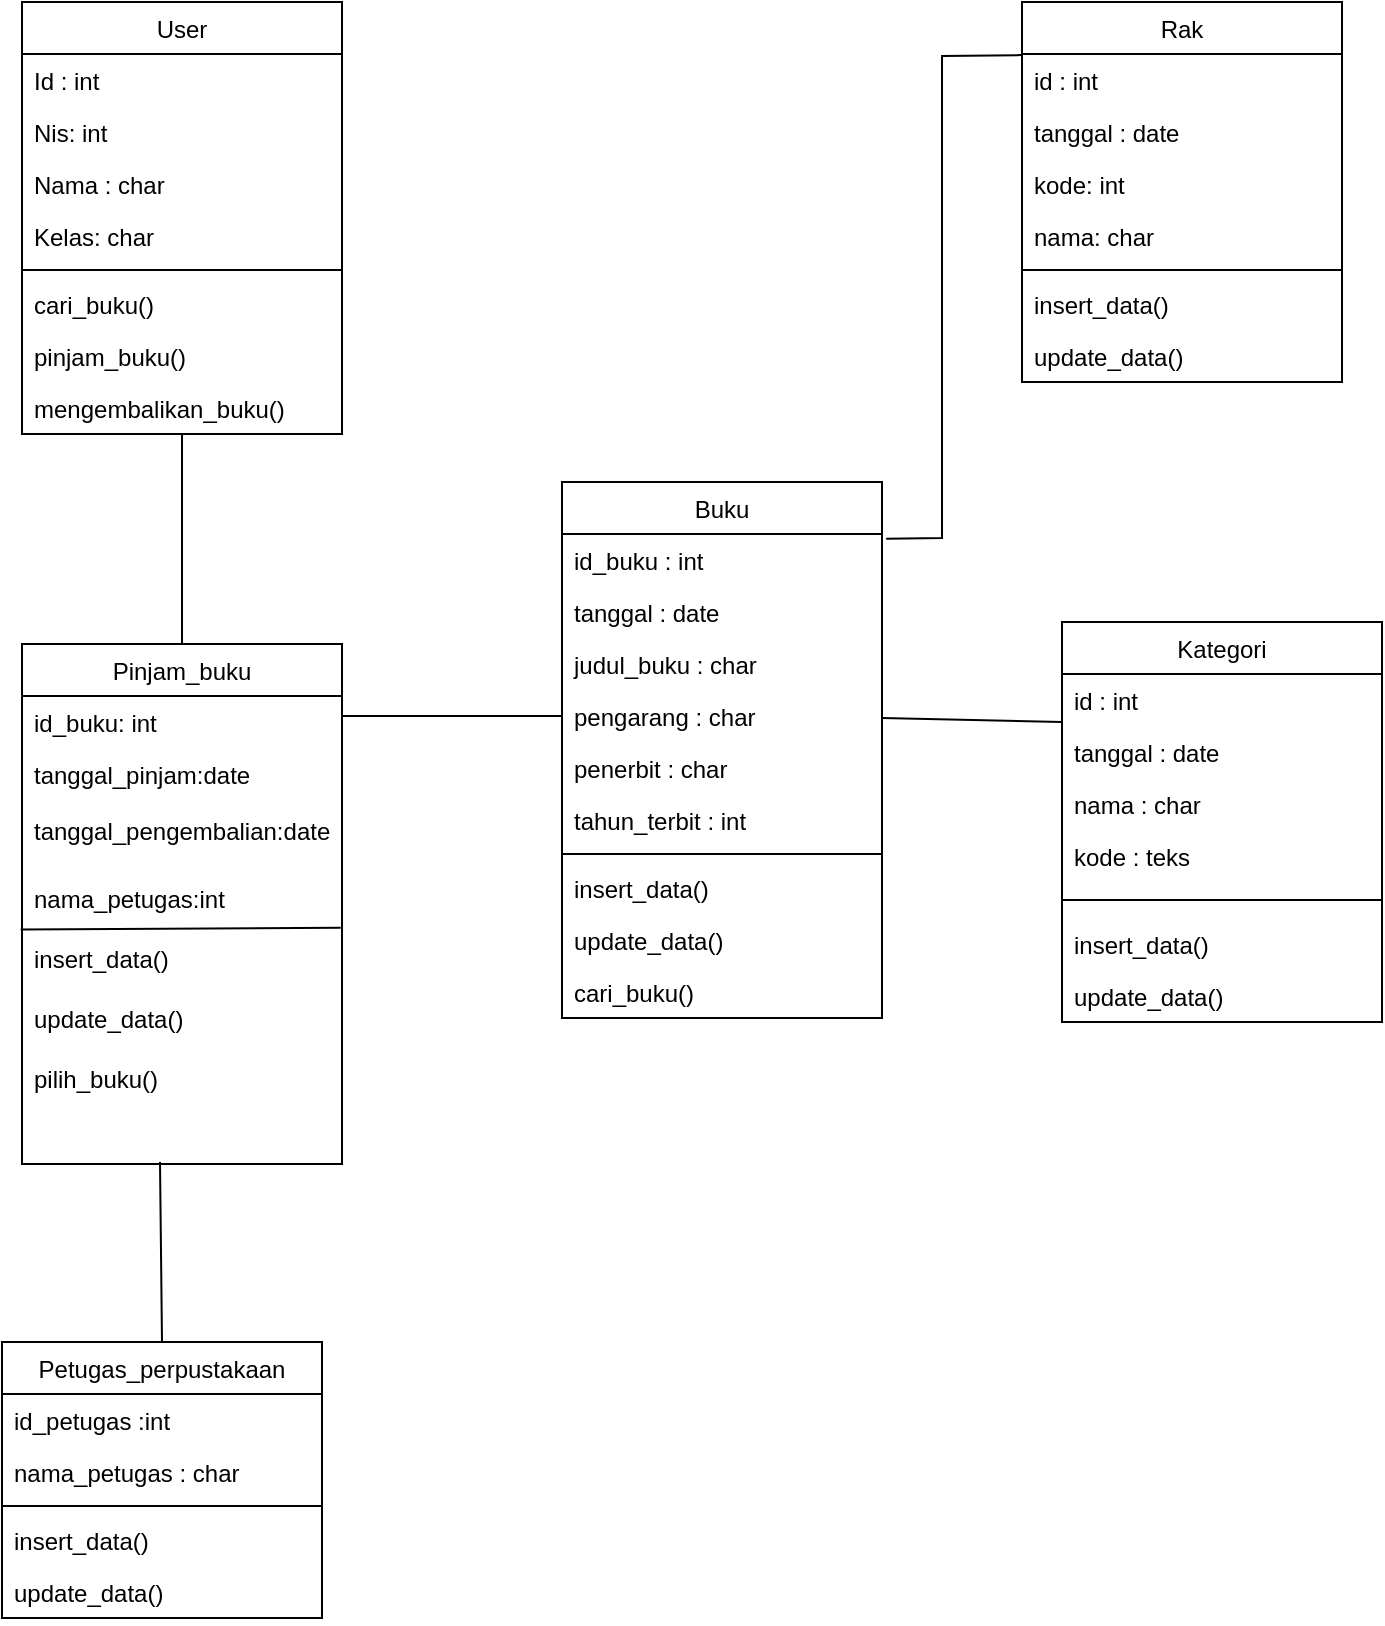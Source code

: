 <mxfile version="22.0.8" type="github">
  <diagram id="C5RBs43oDa-KdzZeNtuy" name="Page-1">
    <mxGraphModel dx="897" dy="562" grid="1" gridSize="10" guides="1" tooltips="1" connect="1" arrows="1" fold="1" page="1" pageScale="1" pageWidth="827" pageHeight="1169" math="0" shadow="0">
      <root>
        <mxCell id="WIyWlLk6GJQsqaUBKTNV-0" />
        <mxCell id="WIyWlLk6GJQsqaUBKTNV-1" parent="WIyWlLk6GJQsqaUBKTNV-0" />
        <mxCell id="zkfFHV4jXpPFQw0GAbJ--0" value="User" style="swimlane;fontStyle=0;align=center;verticalAlign=top;childLayout=stackLayout;horizontal=1;startSize=26;horizontalStack=0;resizeParent=1;resizeLast=0;collapsible=1;marginBottom=0;rounded=0;shadow=0;strokeWidth=1;" parent="WIyWlLk6GJQsqaUBKTNV-1" vertex="1">
          <mxGeometry x="90" y="120" width="160" height="216" as="geometry">
            <mxRectangle x="230" y="140" width="160" height="26" as="alternateBounds" />
          </mxGeometry>
        </mxCell>
        <mxCell id="zkfFHV4jXpPFQw0GAbJ--1" value="Id : int" style="text;align=left;verticalAlign=top;spacingLeft=4;spacingRight=4;overflow=hidden;rotatable=0;points=[[0,0.5],[1,0.5]];portConstraint=eastwest;" parent="zkfFHV4jXpPFQw0GAbJ--0" vertex="1">
          <mxGeometry y="26" width="160" height="26" as="geometry" />
        </mxCell>
        <mxCell id="KRLGkJddJbUxluGvkjKv-42" value="Nis: int" style="text;align=left;verticalAlign=top;spacingLeft=4;spacingRight=4;overflow=hidden;rotatable=0;points=[[0,0.5],[1,0.5]];portConstraint=eastwest;rounded=0;shadow=0;html=0;" vertex="1" parent="zkfFHV4jXpPFQw0GAbJ--0">
          <mxGeometry y="52" width="160" height="26" as="geometry" />
        </mxCell>
        <mxCell id="zkfFHV4jXpPFQw0GAbJ--2" value="Nama : char" style="text;align=left;verticalAlign=top;spacingLeft=4;spacingRight=4;overflow=hidden;rotatable=0;points=[[0,0.5],[1,0.5]];portConstraint=eastwest;rounded=0;shadow=0;html=0;" parent="zkfFHV4jXpPFQw0GAbJ--0" vertex="1">
          <mxGeometry y="78" width="160" height="26" as="geometry" />
        </mxCell>
        <mxCell id="zkfFHV4jXpPFQw0GAbJ--3" value="Kelas: char" style="text;align=left;verticalAlign=top;spacingLeft=4;spacingRight=4;overflow=hidden;rotatable=0;points=[[0,0.5],[1,0.5]];portConstraint=eastwest;rounded=0;shadow=0;html=0;" parent="zkfFHV4jXpPFQw0GAbJ--0" vertex="1">
          <mxGeometry y="104" width="160" height="26" as="geometry" />
        </mxCell>
        <mxCell id="zkfFHV4jXpPFQw0GAbJ--4" value="" style="line;html=1;strokeWidth=1;align=left;verticalAlign=middle;spacingTop=-1;spacingLeft=3;spacingRight=3;rotatable=0;labelPosition=right;points=[];portConstraint=eastwest;" parent="zkfFHV4jXpPFQw0GAbJ--0" vertex="1">
          <mxGeometry y="130" width="160" height="8" as="geometry" />
        </mxCell>
        <mxCell id="zkfFHV4jXpPFQw0GAbJ--5" value="cari_buku()" style="text;align=left;verticalAlign=top;spacingLeft=4;spacingRight=4;overflow=hidden;rotatable=0;points=[[0,0.5],[1,0.5]];portConstraint=eastwest;" parent="zkfFHV4jXpPFQw0GAbJ--0" vertex="1">
          <mxGeometry y="138" width="160" height="26" as="geometry" />
        </mxCell>
        <mxCell id="KRLGkJddJbUxluGvkjKv-43" value="pinjam_buku()" style="text;align=left;verticalAlign=top;spacingLeft=4;spacingRight=4;overflow=hidden;rotatable=0;points=[[0,0.5],[1,0.5]];portConstraint=eastwest;" vertex="1" parent="zkfFHV4jXpPFQw0GAbJ--0">
          <mxGeometry y="164" width="160" height="26" as="geometry" />
        </mxCell>
        <mxCell id="KRLGkJddJbUxluGvkjKv-45" value="mengembalikan_buku()" style="text;align=left;verticalAlign=top;spacingLeft=4;spacingRight=4;overflow=hidden;rotatable=0;points=[[0,0.5],[1,0.5]];portConstraint=eastwest;" vertex="1" parent="zkfFHV4jXpPFQw0GAbJ--0">
          <mxGeometry y="190" width="160" height="26" as="geometry" />
        </mxCell>
        <mxCell id="zkfFHV4jXpPFQw0GAbJ--17" value="Buku" style="swimlane;fontStyle=0;align=center;verticalAlign=top;childLayout=stackLayout;horizontal=1;startSize=26;horizontalStack=0;resizeParent=1;resizeLast=0;collapsible=1;marginBottom=0;rounded=0;shadow=0;strokeWidth=1;" parent="WIyWlLk6GJQsqaUBKTNV-1" vertex="1">
          <mxGeometry x="360" y="360" width="160" height="268" as="geometry">
            <mxRectangle x="550" y="140" width="160" height="26" as="alternateBounds" />
          </mxGeometry>
        </mxCell>
        <mxCell id="zkfFHV4jXpPFQw0GAbJ--18" value="id_buku : int " style="text;align=left;verticalAlign=top;spacingLeft=4;spacingRight=4;overflow=hidden;rotatable=0;points=[[0,0.5],[1,0.5]];portConstraint=eastwest;" parent="zkfFHV4jXpPFQw0GAbJ--17" vertex="1">
          <mxGeometry y="26" width="160" height="26" as="geometry" />
        </mxCell>
        <mxCell id="zkfFHV4jXpPFQw0GAbJ--21" value="tanggal : date" style="text;align=left;verticalAlign=top;spacingLeft=4;spacingRight=4;overflow=hidden;rotatable=0;points=[[0,0.5],[1,0.5]];portConstraint=eastwest;rounded=0;shadow=0;html=0;" parent="zkfFHV4jXpPFQw0GAbJ--17" vertex="1">
          <mxGeometry y="52" width="160" height="26" as="geometry" />
        </mxCell>
        <mxCell id="KRLGkJddJbUxluGvkjKv-1" value="judul_buku : char" style="text;align=left;verticalAlign=top;spacingLeft=4;spacingRight=4;overflow=hidden;rotatable=0;points=[[0,0.5],[1,0.5]];portConstraint=eastwest;rounded=0;shadow=0;html=0;" vertex="1" parent="zkfFHV4jXpPFQw0GAbJ--17">
          <mxGeometry y="78" width="160" height="26" as="geometry" />
        </mxCell>
        <mxCell id="zkfFHV4jXpPFQw0GAbJ--19" value="pengarang : char" style="text;align=left;verticalAlign=top;spacingLeft=4;spacingRight=4;overflow=hidden;rotatable=0;points=[[0,0.5],[1,0.5]];portConstraint=eastwest;rounded=0;shadow=0;html=0;" parent="zkfFHV4jXpPFQw0GAbJ--17" vertex="1">
          <mxGeometry y="104" width="160" height="26" as="geometry" />
        </mxCell>
        <mxCell id="zkfFHV4jXpPFQw0GAbJ--20" value="penerbit : char" style="text;align=left;verticalAlign=top;spacingLeft=4;spacingRight=4;overflow=hidden;rotatable=0;points=[[0,0.5],[1,0.5]];portConstraint=eastwest;rounded=0;shadow=0;html=0;" parent="zkfFHV4jXpPFQw0GAbJ--17" vertex="1">
          <mxGeometry y="130" width="160" height="26" as="geometry" />
        </mxCell>
        <mxCell id="zkfFHV4jXpPFQw0GAbJ--22" value="tahun_terbit : int" style="text;align=left;verticalAlign=top;spacingLeft=4;spacingRight=4;overflow=hidden;rotatable=0;points=[[0,0.5],[1,0.5]];portConstraint=eastwest;rounded=0;shadow=0;html=0;" parent="zkfFHV4jXpPFQw0GAbJ--17" vertex="1">
          <mxGeometry y="156" width="160" height="26" as="geometry" />
        </mxCell>
        <mxCell id="zkfFHV4jXpPFQw0GAbJ--23" value="" style="line;html=1;strokeWidth=1;align=left;verticalAlign=middle;spacingTop=-1;spacingLeft=3;spacingRight=3;rotatable=0;labelPosition=right;points=[];portConstraint=eastwest;" parent="zkfFHV4jXpPFQw0GAbJ--17" vertex="1">
          <mxGeometry y="182" width="160" height="8" as="geometry" />
        </mxCell>
        <mxCell id="zkfFHV4jXpPFQw0GAbJ--24" value="insert_data()" style="text;align=left;verticalAlign=top;spacingLeft=4;spacingRight=4;overflow=hidden;rotatable=0;points=[[0,0.5],[1,0.5]];portConstraint=eastwest;" parent="zkfFHV4jXpPFQw0GAbJ--17" vertex="1">
          <mxGeometry y="190" width="160" height="26" as="geometry" />
        </mxCell>
        <mxCell id="zkfFHV4jXpPFQw0GAbJ--25" value="update_data()" style="text;align=left;verticalAlign=top;spacingLeft=4;spacingRight=4;overflow=hidden;rotatable=0;points=[[0,0.5],[1,0.5]];portConstraint=eastwest;" parent="zkfFHV4jXpPFQw0GAbJ--17" vertex="1">
          <mxGeometry y="216" width="160" height="26" as="geometry" />
        </mxCell>
        <mxCell id="KRLGkJddJbUxluGvkjKv-56" value="cari_buku()" style="text;align=left;verticalAlign=top;spacingLeft=4;spacingRight=4;overflow=hidden;rotatable=0;points=[[0,0.5],[1,0.5]];portConstraint=eastwest;" vertex="1" parent="zkfFHV4jXpPFQw0GAbJ--17">
          <mxGeometry y="242" width="160" height="26" as="geometry" />
        </mxCell>
        <mxCell id="KRLGkJddJbUxluGvkjKv-2" value="Petugas_perpustakaan" style="swimlane;fontStyle=0;align=center;verticalAlign=top;childLayout=stackLayout;horizontal=1;startSize=26;horizontalStack=0;resizeParent=1;resizeLast=0;collapsible=1;marginBottom=0;rounded=0;shadow=0;strokeWidth=1;" vertex="1" parent="WIyWlLk6GJQsqaUBKTNV-1">
          <mxGeometry x="80" y="790" width="160" height="138" as="geometry">
            <mxRectangle x="230" y="140" width="160" height="26" as="alternateBounds" />
          </mxGeometry>
        </mxCell>
        <mxCell id="KRLGkJddJbUxluGvkjKv-3" value="id_petugas :int" style="text;align=left;verticalAlign=top;spacingLeft=4;spacingRight=4;overflow=hidden;rotatable=0;points=[[0,0.5],[1,0.5]];portConstraint=eastwest;" vertex="1" parent="KRLGkJddJbUxluGvkjKv-2">
          <mxGeometry y="26" width="160" height="26" as="geometry" />
        </mxCell>
        <mxCell id="KRLGkJddJbUxluGvkjKv-4" value="nama_petugas : char" style="text;align=left;verticalAlign=top;spacingLeft=4;spacingRight=4;overflow=hidden;rotatable=0;points=[[0,0.5],[1,0.5]];portConstraint=eastwest;rounded=0;shadow=0;html=0;" vertex="1" parent="KRLGkJddJbUxluGvkjKv-2">
          <mxGeometry y="52" width="160" height="26" as="geometry" />
        </mxCell>
        <mxCell id="KRLGkJddJbUxluGvkjKv-6" value="" style="line;html=1;strokeWidth=1;align=left;verticalAlign=middle;spacingTop=-1;spacingLeft=3;spacingRight=3;rotatable=0;labelPosition=right;points=[];portConstraint=eastwest;" vertex="1" parent="KRLGkJddJbUxluGvkjKv-2">
          <mxGeometry y="78" width="160" height="8" as="geometry" />
        </mxCell>
        <mxCell id="KRLGkJddJbUxluGvkjKv-7" value="insert_data()" style="text;align=left;verticalAlign=top;spacingLeft=4;spacingRight=4;overflow=hidden;rotatable=0;points=[[0,0.5],[1,0.5]];portConstraint=eastwest;" vertex="1" parent="KRLGkJddJbUxluGvkjKv-2">
          <mxGeometry y="86" width="160" height="26" as="geometry" />
        </mxCell>
        <mxCell id="KRLGkJddJbUxluGvkjKv-53" value="update_data()" style="text;align=left;verticalAlign=top;spacingLeft=4;spacingRight=4;overflow=hidden;rotatable=0;points=[[0,0.5],[1,0.5]];portConstraint=eastwest;" vertex="1" parent="KRLGkJddJbUxluGvkjKv-2">
          <mxGeometry y="112" width="160" height="26" as="geometry" />
        </mxCell>
        <mxCell id="KRLGkJddJbUxluGvkjKv-9" value="Pinjam_buku" style="swimlane;fontStyle=0;align=center;verticalAlign=top;childLayout=stackLayout;horizontal=1;startSize=26;horizontalStack=0;resizeParent=1;resizeLast=0;collapsible=1;marginBottom=0;rounded=0;shadow=0;strokeWidth=1;" vertex="1" parent="WIyWlLk6GJQsqaUBKTNV-1">
          <mxGeometry x="90" y="441" width="160" height="260" as="geometry">
            <mxRectangle x="230" y="140" width="160" height="26" as="alternateBounds" />
          </mxGeometry>
        </mxCell>
        <mxCell id="KRLGkJddJbUxluGvkjKv-10" value="id_buku: int" style="text;align=left;verticalAlign=top;spacingLeft=4;spacingRight=4;overflow=hidden;rotatable=0;points=[[0,0.5],[1,0.5]];portConstraint=eastwest;" vertex="1" parent="KRLGkJddJbUxluGvkjKv-9">
          <mxGeometry y="26" width="160" height="26" as="geometry" />
        </mxCell>
        <mxCell id="KRLGkJddJbUxluGvkjKv-11" value="tanggal_pinjam:date" style="text;align=left;verticalAlign=top;spacingLeft=4;spacingRight=4;overflow=hidden;rotatable=0;points=[[0,0.5],[1,0.5]];portConstraint=eastwest;rounded=0;shadow=0;html=0;" vertex="1" parent="KRLGkJddJbUxluGvkjKv-9">
          <mxGeometry y="52" width="160" height="28" as="geometry" />
        </mxCell>
        <mxCell id="KRLGkJddJbUxluGvkjKv-14" value="tanggal_pengembalian:date" style="text;align=left;verticalAlign=top;spacingLeft=4;spacingRight=4;overflow=hidden;rotatable=0;points=[[0,0.5],[1,0.5]];portConstraint=eastwest;" vertex="1" parent="KRLGkJddJbUxluGvkjKv-9">
          <mxGeometry y="80" width="160" height="34" as="geometry" />
        </mxCell>
        <mxCell id="KRLGkJddJbUxluGvkjKv-48" value="" style="endArrow=none;html=1;rounded=0;entryX=0.996;entryY=0.929;entryDx=0;entryDy=0;entryPerimeter=0;exitX=-0.004;exitY=0.959;exitDx=0;exitDy=0;exitPerimeter=0;" edge="1" parent="KRLGkJddJbUxluGvkjKv-9" source="KRLGkJddJbUxluGvkjKv-47" target="KRLGkJddJbUxluGvkjKv-47">
          <mxGeometry width="50" height="50" relative="1" as="geometry">
            <mxPoint x="10" y="171" as="sourcePoint" />
            <mxPoint x="240" y="39" as="targetPoint" />
            <Array as="points" />
          </mxGeometry>
        </mxCell>
        <mxCell id="KRLGkJddJbUxluGvkjKv-47" value="nama_petugas:int" style="text;align=left;verticalAlign=top;spacingLeft=4;spacingRight=4;overflow=hidden;rotatable=0;points=[[0,0.5],[1,0.5]];portConstraint=eastwest;" vertex="1" parent="KRLGkJddJbUxluGvkjKv-9">
          <mxGeometry y="114" width="160" height="30" as="geometry" />
        </mxCell>
        <mxCell id="KRLGkJddJbUxluGvkjKv-50" value="insert_data()" style="text;align=left;verticalAlign=top;spacingLeft=4;spacingRight=4;overflow=hidden;rotatable=0;points=[[0,0.5],[1,0.5]];portConstraint=eastwest;" vertex="1" parent="KRLGkJddJbUxluGvkjKv-9">
          <mxGeometry y="144" width="160" height="30" as="geometry" />
        </mxCell>
        <mxCell id="KRLGkJddJbUxluGvkjKv-51" value="update_data()" style="text;align=left;verticalAlign=top;spacingLeft=4;spacingRight=4;overflow=hidden;rotatable=0;points=[[0,0.5],[1,0.5]];portConstraint=eastwest;" vertex="1" parent="KRLGkJddJbUxluGvkjKv-9">
          <mxGeometry y="174" width="160" height="30" as="geometry" />
        </mxCell>
        <mxCell id="KRLGkJddJbUxluGvkjKv-52" value="pilih_buku()" style="text;align=left;verticalAlign=top;spacingLeft=4;spacingRight=4;overflow=hidden;rotatable=0;points=[[0,0.5],[1,0.5]];portConstraint=eastwest;" vertex="1" parent="KRLGkJddJbUxluGvkjKv-9">
          <mxGeometry y="204" width="160" height="30" as="geometry" />
        </mxCell>
        <mxCell id="KRLGkJddJbUxluGvkjKv-15" value="Rak" style="swimlane;fontStyle=0;align=center;verticalAlign=top;childLayout=stackLayout;horizontal=1;startSize=26;horizontalStack=0;resizeParent=1;resizeLast=0;collapsible=1;marginBottom=0;rounded=0;shadow=0;strokeWidth=1;" vertex="1" parent="WIyWlLk6GJQsqaUBKTNV-1">
          <mxGeometry x="590" y="120" width="160" height="190" as="geometry">
            <mxRectangle x="230" y="140" width="160" height="26" as="alternateBounds" />
          </mxGeometry>
        </mxCell>
        <mxCell id="KRLGkJddJbUxluGvkjKv-16" value="id : int" style="text;align=left;verticalAlign=top;spacingLeft=4;spacingRight=4;overflow=hidden;rotatable=0;points=[[0,0.5],[1,0.5]];portConstraint=eastwest;" vertex="1" parent="KRLGkJddJbUxluGvkjKv-15">
          <mxGeometry y="26" width="160" height="26" as="geometry" />
        </mxCell>
        <mxCell id="KRLGkJddJbUxluGvkjKv-17" value="tanggal : date" style="text;align=left;verticalAlign=top;spacingLeft=4;spacingRight=4;overflow=hidden;rotatable=0;points=[[0,0.5],[1,0.5]];portConstraint=eastwest;rounded=0;shadow=0;html=0;" vertex="1" parent="KRLGkJddJbUxluGvkjKv-15">
          <mxGeometry y="52" width="160" height="26" as="geometry" />
        </mxCell>
        <mxCell id="KRLGkJddJbUxluGvkjKv-18" value="kode: int" style="text;align=left;verticalAlign=top;spacingLeft=4;spacingRight=4;overflow=hidden;rotatable=0;points=[[0,0.5],[1,0.5]];portConstraint=eastwest;rounded=0;shadow=0;html=0;" vertex="1" parent="KRLGkJddJbUxluGvkjKv-15">
          <mxGeometry y="78" width="160" height="26" as="geometry" />
        </mxCell>
        <mxCell id="KRLGkJddJbUxluGvkjKv-58" value="nama: char" style="text;align=left;verticalAlign=top;spacingLeft=4;spacingRight=4;overflow=hidden;rotatable=0;points=[[0,0.5],[1,0.5]];portConstraint=eastwest;rounded=0;shadow=0;html=0;" vertex="1" parent="KRLGkJddJbUxluGvkjKv-15">
          <mxGeometry y="104" width="160" height="26" as="geometry" />
        </mxCell>
        <mxCell id="KRLGkJddJbUxluGvkjKv-19" value="" style="line;html=1;strokeWidth=1;align=left;verticalAlign=middle;spacingTop=-1;spacingLeft=3;spacingRight=3;rotatable=0;labelPosition=right;points=[];portConstraint=eastwest;" vertex="1" parent="KRLGkJddJbUxluGvkjKv-15">
          <mxGeometry y="130" width="160" height="8" as="geometry" />
        </mxCell>
        <mxCell id="KRLGkJddJbUxluGvkjKv-20" value="insert_data()" style="text;align=left;verticalAlign=top;spacingLeft=4;spacingRight=4;overflow=hidden;rotatable=0;points=[[0,0.5],[1,0.5]];portConstraint=eastwest;" vertex="1" parent="KRLGkJddJbUxluGvkjKv-15">
          <mxGeometry y="138" width="160" height="26" as="geometry" />
        </mxCell>
        <mxCell id="KRLGkJddJbUxluGvkjKv-59" value="update_data()" style="text;align=left;verticalAlign=top;spacingLeft=4;spacingRight=4;overflow=hidden;rotatable=0;points=[[0,0.5],[1,0.5]];portConstraint=eastwest;" vertex="1" parent="KRLGkJddJbUxluGvkjKv-15">
          <mxGeometry y="164" width="160" height="26" as="geometry" />
        </mxCell>
        <mxCell id="KRLGkJddJbUxluGvkjKv-21" value="Kategori" style="swimlane;fontStyle=0;align=center;verticalAlign=top;childLayout=stackLayout;horizontal=1;startSize=26;horizontalStack=0;resizeParent=1;resizeLast=0;collapsible=1;marginBottom=0;rounded=0;shadow=0;strokeWidth=1;" vertex="1" parent="WIyWlLk6GJQsqaUBKTNV-1">
          <mxGeometry x="610" y="430" width="160" height="200" as="geometry">
            <mxRectangle x="230" y="140" width="160" height="26" as="alternateBounds" />
          </mxGeometry>
        </mxCell>
        <mxCell id="KRLGkJddJbUxluGvkjKv-22" value="id : int" style="text;align=left;verticalAlign=top;spacingLeft=4;spacingRight=4;overflow=hidden;rotatable=0;points=[[0,0.5],[1,0.5]];portConstraint=eastwest;" vertex="1" parent="KRLGkJddJbUxluGvkjKv-21">
          <mxGeometry y="26" width="160" height="26" as="geometry" />
        </mxCell>
        <mxCell id="KRLGkJddJbUxluGvkjKv-23" value="tanggal : date" style="text;align=left;verticalAlign=top;spacingLeft=4;spacingRight=4;overflow=hidden;rotatable=0;points=[[0,0.5],[1,0.5]];portConstraint=eastwest;rounded=0;shadow=0;html=0;" vertex="1" parent="KRLGkJddJbUxluGvkjKv-21">
          <mxGeometry y="52" width="160" height="26" as="geometry" />
        </mxCell>
        <mxCell id="KRLGkJddJbUxluGvkjKv-24" value="nama : char" style="text;align=left;verticalAlign=top;spacingLeft=4;spacingRight=4;overflow=hidden;rotatable=0;points=[[0,0.5],[1,0.5]];portConstraint=eastwest;rounded=0;shadow=0;html=0;" vertex="1" parent="KRLGkJddJbUxluGvkjKv-21">
          <mxGeometry y="78" width="160" height="26" as="geometry" />
        </mxCell>
        <mxCell id="KRLGkJddJbUxluGvkjKv-54" value="kode : teks" style="text;align=left;verticalAlign=top;spacingLeft=4;spacingRight=4;overflow=hidden;rotatable=0;points=[[0,0.5],[1,0.5]];portConstraint=eastwest;rounded=0;shadow=0;html=0;" vertex="1" parent="KRLGkJddJbUxluGvkjKv-21">
          <mxGeometry y="104" width="160" height="26" as="geometry" />
        </mxCell>
        <mxCell id="KRLGkJddJbUxluGvkjKv-25" value="" style="line;html=1;strokeWidth=1;align=left;verticalAlign=middle;spacingTop=-1;spacingLeft=3;spacingRight=3;rotatable=0;labelPosition=right;points=[];portConstraint=eastwest;" vertex="1" parent="KRLGkJddJbUxluGvkjKv-21">
          <mxGeometry y="130" width="160" height="18" as="geometry" />
        </mxCell>
        <mxCell id="KRLGkJddJbUxluGvkjKv-26" value="insert_data()" style="text;align=left;verticalAlign=top;spacingLeft=4;spacingRight=4;overflow=hidden;rotatable=0;points=[[0,0.5],[1,0.5]];portConstraint=eastwest;" vertex="1" parent="KRLGkJddJbUxluGvkjKv-21">
          <mxGeometry y="148" width="160" height="26" as="geometry" />
        </mxCell>
        <mxCell id="KRLGkJddJbUxluGvkjKv-57" value="update_data()" style="text;align=left;verticalAlign=top;spacingLeft=4;spacingRight=4;overflow=hidden;rotatable=0;points=[[0,0.5],[1,0.5]];portConstraint=eastwest;" vertex="1" parent="KRLGkJddJbUxluGvkjKv-21">
          <mxGeometry y="174" width="160" height="26" as="geometry" />
        </mxCell>
        <mxCell id="KRLGkJddJbUxluGvkjKv-34" value="" style="endArrow=none;html=1;rounded=0;exitX=0.5;exitY=0;exitDx=0;exitDy=0;" edge="1" parent="WIyWlLk6GJQsqaUBKTNV-1" source="KRLGkJddJbUxluGvkjKv-9" target="KRLGkJddJbUxluGvkjKv-45">
          <mxGeometry width="50" height="50" relative="1" as="geometry">
            <mxPoint x="160" y="430" as="sourcePoint" />
            <mxPoint x="160" y="340" as="targetPoint" />
          </mxGeometry>
        </mxCell>
        <mxCell id="KRLGkJddJbUxluGvkjKv-35" value="" style="endArrow=none;html=1;rounded=0;exitX=0.5;exitY=0;exitDx=0;exitDy=0;" edge="1" parent="WIyWlLk6GJQsqaUBKTNV-1" source="KRLGkJddJbUxluGvkjKv-2">
          <mxGeometry width="50" height="50" relative="1" as="geometry">
            <mxPoint x="159" y="780" as="sourcePoint" />
            <mxPoint x="159" y="700" as="targetPoint" />
            <Array as="points" />
          </mxGeometry>
        </mxCell>
        <mxCell id="KRLGkJddJbUxluGvkjKv-36" value="" style="endArrow=none;html=1;rounded=0;entryX=0;entryY=0.5;entryDx=0;entryDy=0;" edge="1" parent="WIyWlLk6GJQsqaUBKTNV-1" target="zkfFHV4jXpPFQw0GAbJ--19">
          <mxGeometry width="50" height="50" relative="1" as="geometry">
            <mxPoint x="250" y="477" as="sourcePoint" />
            <mxPoint x="360" y="480" as="targetPoint" />
          </mxGeometry>
        </mxCell>
        <mxCell id="KRLGkJddJbUxluGvkjKv-40" value="" style="endArrow=none;html=1;rounded=0;exitX=1.013;exitY=0.09;exitDx=0;exitDy=0;exitPerimeter=0;entryX=-0.002;entryY=0.021;entryDx=0;entryDy=0;entryPerimeter=0;" edge="1" parent="WIyWlLk6GJQsqaUBKTNV-1" source="zkfFHV4jXpPFQw0GAbJ--18" target="KRLGkJddJbUxluGvkjKv-16">
          <mxGeometry width="50" height="50" relative="1" as="geometry">
            <mxPoint x="171" y="452" as="sourcePoint" />
            <mxPoint x="170" y="270" as="targetPoint" />
            <Array as="points">
              <mxPoint x="550" y="388" />
              <mxPoint x="550" y="147" />
            </Array>
          </mxGeometry>
        </mxCell>
        <mxCell id="KRLGkJddJbUxluGvkjKv-41" value="" style="endArrow=none;html=1;rounded=0;entryX=0;entryY=0.25;entryDx=0;entryDy=0;" edge="1" parent="WIyWlLk6GJQsqaUBKTNV-1" target="KRLGkJddJbUxluGvkjKv-21">
          <mxGeometry width="50" height="50" relative="1" as="geometry">
            <mxPoint x="520" y="478" as="sourcePoint" />
            <mxPoint x="170" y="270" as="targetPoint" />
          </mxGeometry>
        </mxCell>
      </root>
    </mxGraphModel>
  </diagram>
</mxfile>
